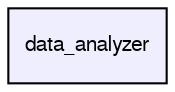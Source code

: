 digraph "data_analyzer/" {
  bgcolor=transparent;
  compound=true
  node [ fontsize="10", fontname="FreeSans"];
  edge [ labelfontsize="10", labelfontname="FreeSans"];
  dir_c8b58f5f58248253db535d86a446e4d3 [shape=box, label="data_analyzer", style="filled", fillcolor="#eeeeff", pencolor="black", URL="dir_c8b58f5f58248253db535d86a446e4d3.html"];
}
